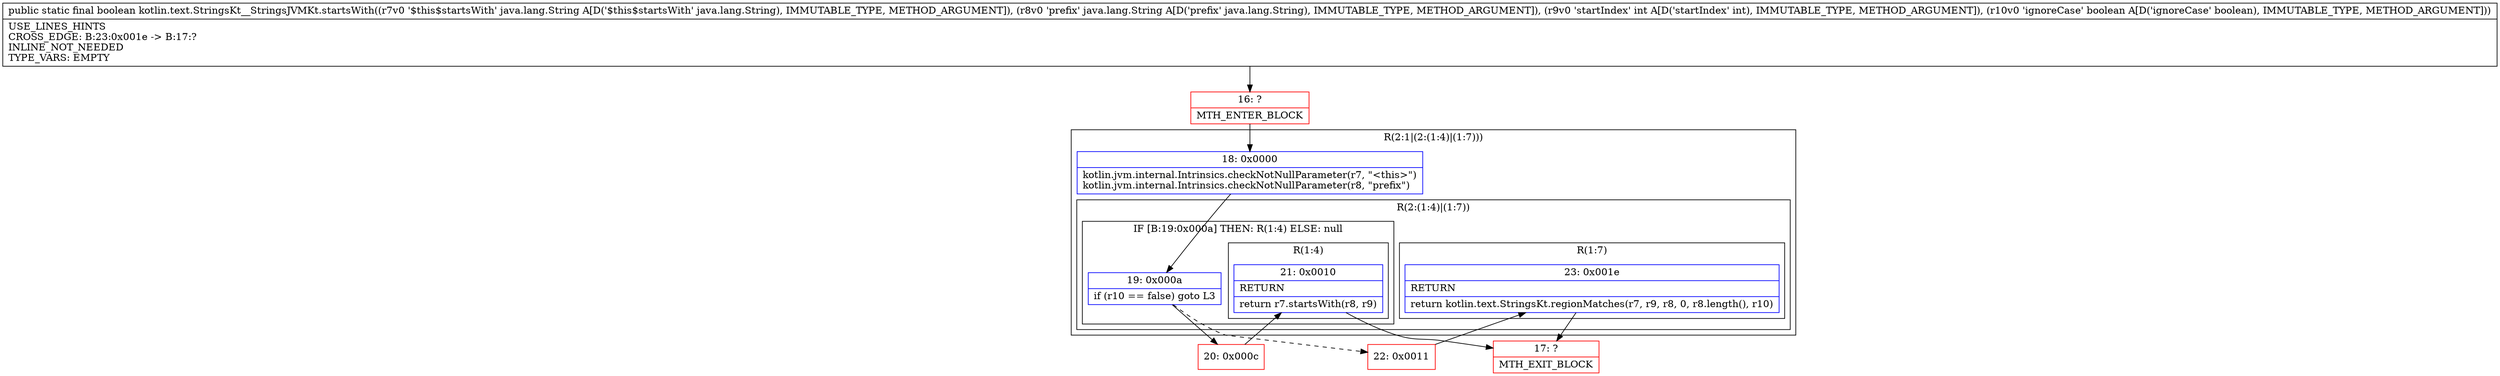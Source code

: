 digraph "CFG forkotlin.text.StringsKt__StringsJVMKt.startsWith(Ljava\/lang\/String;Ljava\/lang\/String;IZ)Z" {
subgraph cluster_Region_935270329 {
label = "R(2:1|(2:(1:4)|(1:7)))";
node [shape=record,color=blue];
Node_18 [shape=record,label="{18\:\ 0x0000|kotlin.jvm.internal.Intrinsics.checkNotNullParameter(r7, \"\<this\>\")\lkotlin.jvm.internal.Intrinsics.checkNotNullParameter(r8, \"prefix\")\l}"];
subgraph cluster_Region_507473714 {
label = "R(2:(1:4)|(1:7))";
node [shape=record,color=blue];
subgraph cluster_IfRegion_364113638 {
label = "IF [B:19:0x000a] THEN: R(1:4) ELSE: null";
node [shape=record,color=blue];
Node_19 [shape=record,label="{19\:\ 0x000a|if (r10 == false) goto L3\l}"];
subgraph cluster_Region_1697517897 {
label = "R(1:4)";
node [shape=record,color=blue];
Node_21 [shape=record,label="{21\:\ 0x0010|RETURN\l|return r7.startsWith(r8, r9)\l}"];
}
}
subgraph cluster_Region_711180426 {
label = "R(1:7)";
node [shape=record,color=blue];
Node_23 [shape=record,label="{23\:\ 0x001e|RETURN\l|return kotlin.text.StringsKt.regionMatches(r7, r9, r8, 0, r8.length(), r10)\l}"];
}
}
}
Node_16 [shape=record,color=red,label="{16\:\ ?|MTH_ENTER_BLOCK\l}"];
Node_20 [shape=record,color=red,label="{20\:\ 0x000c}"];
Node_17 [shape=record,color=red,label="{17\:\ ?|MTH_EXIT_BLOCK\l}"];
Node_22 [shape=record,color=red,label="{22\:\ 0x0011}"];
MethodNode[shape=record,label="{public static final boolean kotlin.text.StringsKt__StringsJVMKt.startsWith((r7v0 '$this$startsWith' java.lang.String A[D('$this$startsWith' java.lang.String), IMMUTABLE_TYPE, METHOD_ARGUMENT]), (r8v0 'prefix' java.lang.String A[D('prefix' java.lang.String), IMMUTABLE_TYPE, METHOD_ARGUMENT]), (r9v0 'startIndex' int A[D('startIndex' int), IMMUTABLE_TYPE, METHOD_ARGUMENT]), (r10v0 'ignoreCase' boolean A[D('ignoreCase' boolean), IMMUTABLE_TYPE, METHOD_ARGUMENT]))  | USE_LINES_HINTS\lCROSS_EDGE: B:23:0x001e \-\> B:17:?\lINLINE_NOT_NEEDED\lTYPE_VARS: EMPTY\l}"];
MethodNode -> Node_16;Node_18 -> Node_19;
Node_19 -> Node_20;
Node_19 -> Node_22[style=dashed];
Node_21 -> Node_17;
Node_23 -> Node_17;
Node_16 -> Node_18;
Node_20 -> Node_21;
Node_22 -> Node_23;
}

